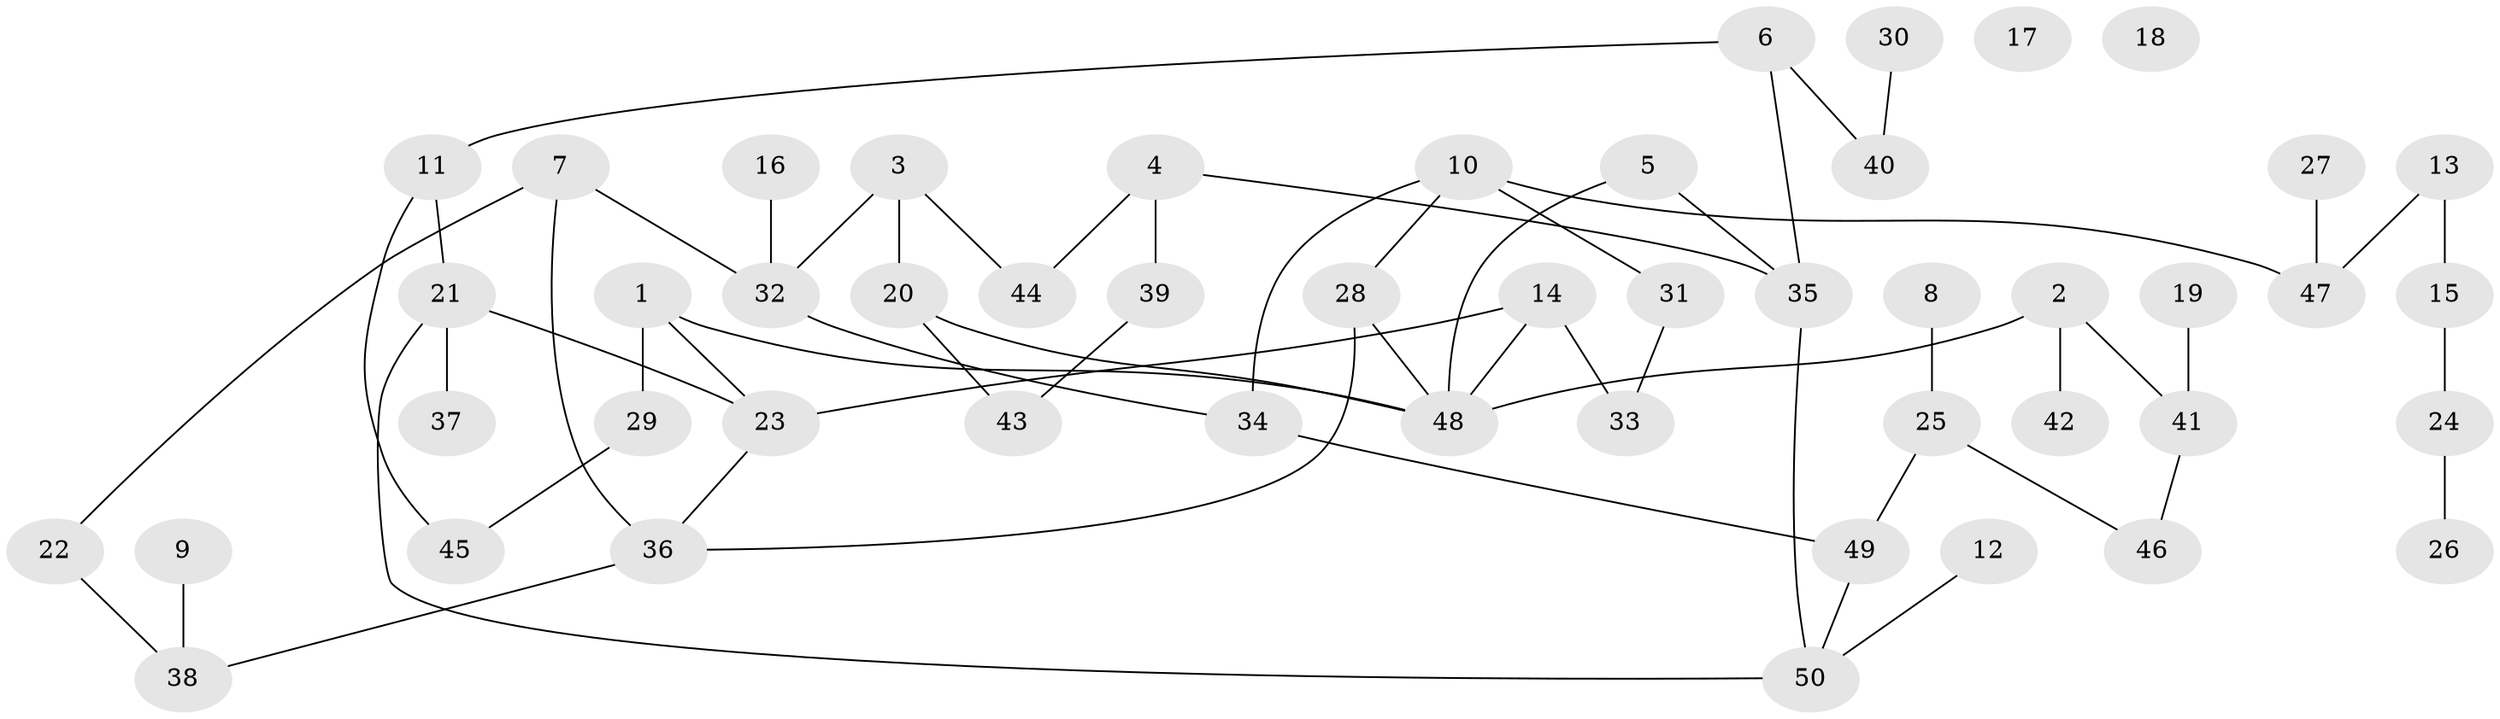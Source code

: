 // coarse degree distribution, {5: 0.1, 4: 0.1, 3: 0.2, 6: 0.06666666666666667, 2: 0.3, 1: 0.16666666666666666, 0: 0.06666666666666667}
// Generated by graph-tools (version 1.1) at 2025/41/03/06/25 10:41:24]
// undirected, 50 vertices, 60 edges
graph export_dot {
graph [start="1"]
  node [color=gray90,style=filled];
  1;
  2;
  3;
  4;
  5;
  6;
  7;
  8;
  9;
  10;
  11;
  12;
  13;
  14;
  15;
  16;
  17;
  18;
  19;
  20;
  21;
  22;
  23;
  24;
  25;
  26;
  27;
  28;
  29;
  30;
  31;
  32;
  33;
  34;
  35;
  36;
  37;
  38;
  39;
  40;
  41;
  42;
  43;
  44;
  45;
  46;
  47;
  48;
  49;
  50;
  1 -- 23;
  1 -- 29;
  1 -- 48;
  2 -- 41;
  2 -- 42;
  2 -- 48;
  3 -- 20;
  3 -- 32;
  3 -- 44;
  4 -- 35;
  4 -- 39;
  4 -- 44;
  5 -- 35;
  5 -- 48;
  6 -- 11;
  6 -- 35;
  6 -- 40;
  7 -- 22;
  7 -- 32;
  7 -- 36;
  8 -- 25;
  9 -- 38;
  10 -- 28;
  10 -- 31;
  10 -- 34;
  10 -- 47;
  11 -- 21;
  11 -- 45;
  12 -- 50;
  13 -- 15;
  13 -- 47;
  14 -- 23;
  14 -- 33;
  14 -- 48;
  15 -- 24;
  16 -- 32;
  19 -- 41;
  20 -- 43;
  20 -- 48;
  21 -- 23;
  21 -- 37;
  21 -- 50;
  22 -- 38;
  23 -- 36;
  24 -- 26;
  25 -- 46;
  25 -- 49;
  27 -- 47;
  28 -- 36;
  28 -- 48;
  29 -- 45;
  30 -- 40;
  31 -- 33;
  32 -- 34;
  34 -- 49;
  35 -- 50;
  36 -- 38;
  39 -- 43;
  41 -- 46;
  49 -- 50;
}
